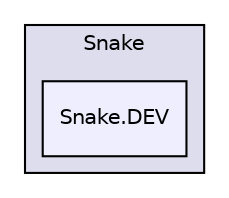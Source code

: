 digraph "D:/杂事/课程/c语言/c语言代码/Snake/Snake.DEV" {
  compound=true
  node [ fontsize="10", fontname="Helvetica"];
  edge [ labelfontsize="10", labelfontname="Helvetica"];
  subgraph clusterdir_da99e60a70964f47ad38bce0d6ef60c7 {
    graph [ bgcolor="#ddddee", pencolor="black", label="Snake" fontname="Helvetica", fontsize="10", URL="dir_da99e60a70964f47ad38bce0d6ef60c7.html"]
  dir_b9bd45474b242bb42fef11487084f823 [shape=box, label="Snake.DEV", style="filled", fillcolor="#eeeeff", pencolor="black", URL="dir_b9bd45474b242bb42fef11487084f823.html"];
  }
}
